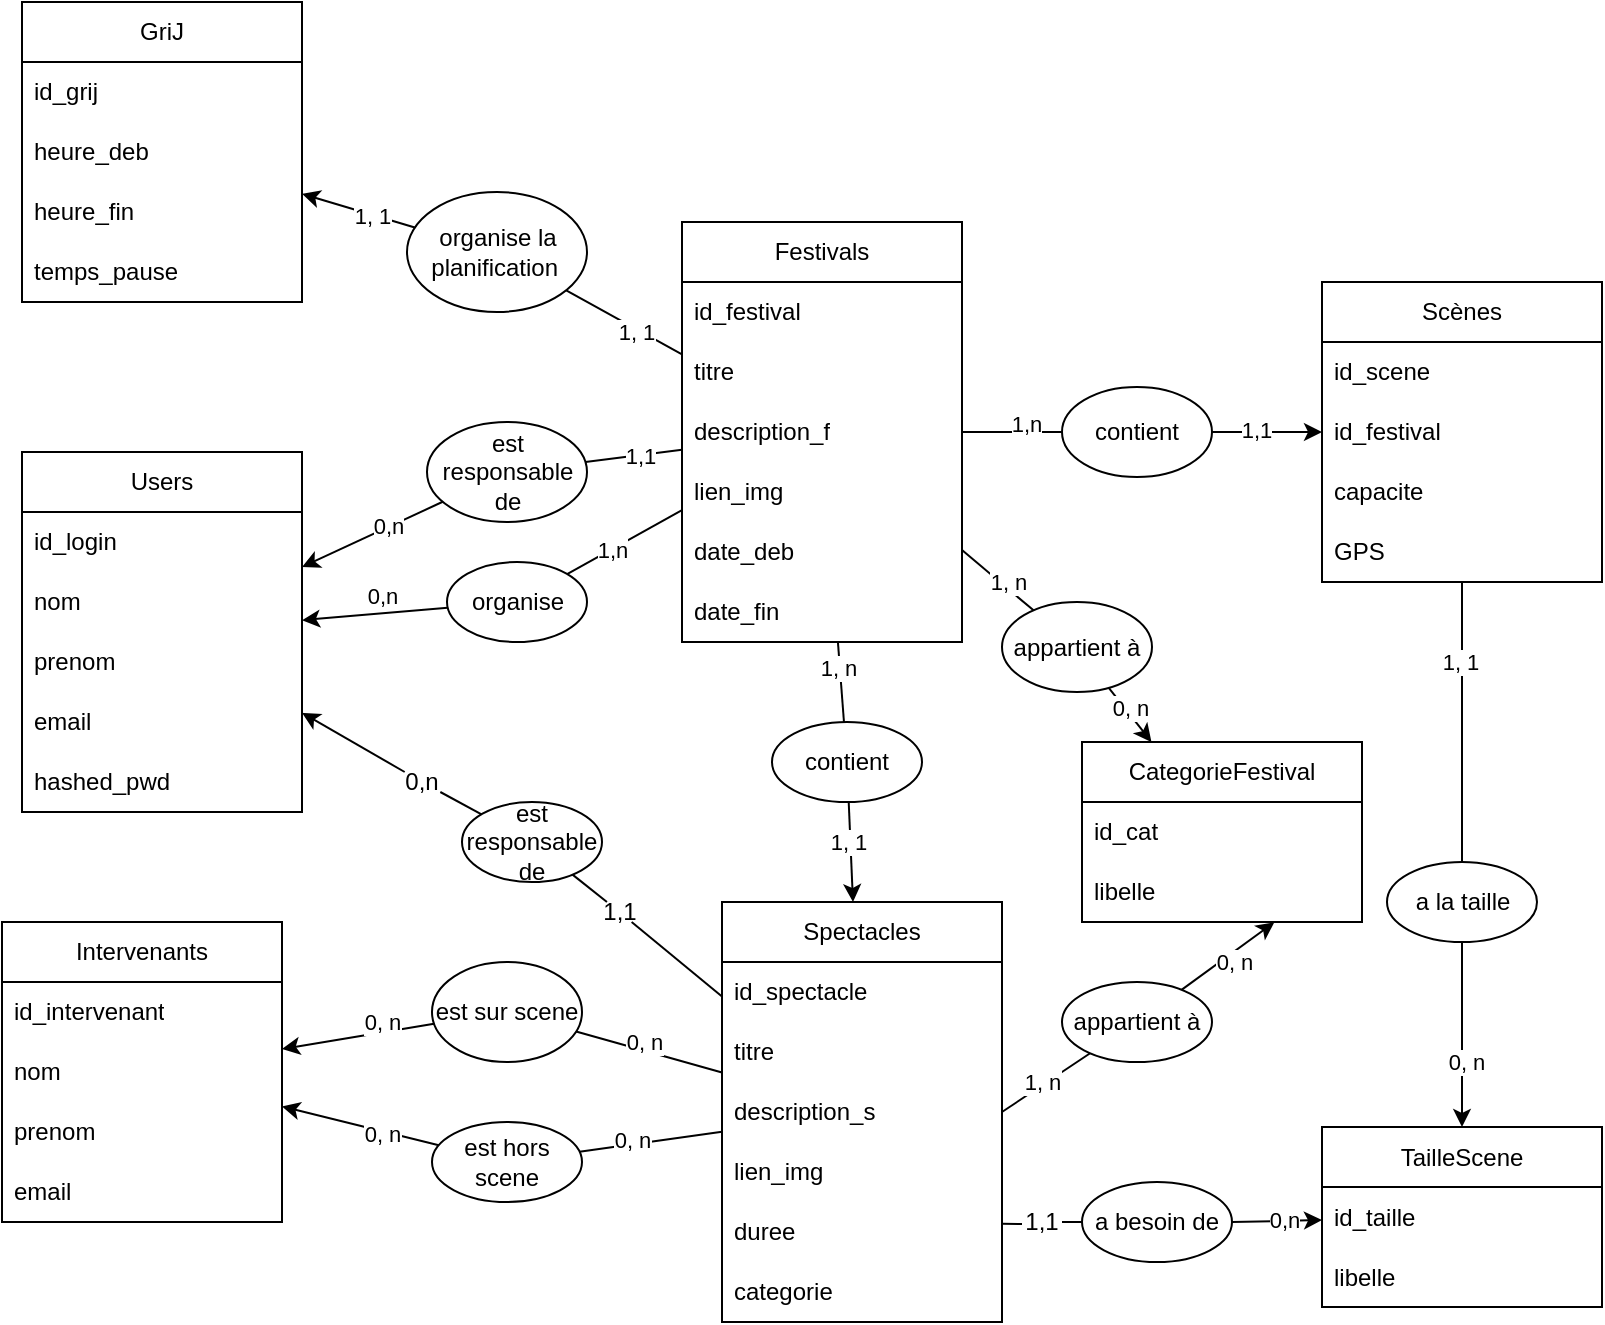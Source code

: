 <mxfile>
    <diagram id="PaHKiCaZsfR6Nqm8fPHF" name="Page-1">
        <mxGraphModel dx="1294" dy="552" grid="1" gridSize="10" guides="1" tooltips="1" connect="1" arrows="1" fold="1" page="1" pageScale="1" pageWidth="850" pageHeight="1100" math="0" shadow="0">
            <root>
                <mxCell id="0"/>
                <mxCell id="1" parent="0"/>
                <mxCell id="4" value="Users" style="swimlane;fontStyle=0;childLayout=stackLayout;horizontal=1;startSize=30;horizontalStack=0;resizeParent=1;resizeParentMax=0;resizeLast=0;collapsible=1;marginBottom=0;whiteSpace=wrap;html=1;" parent="1" vertex="1">
                    <mxGeometry x="50" y="265" width="140" height="180" as="geometry"/>
                </mxCell>
                <mxCell id="12" value="id_login" style="text;strokeColor=none;fillColor=none;align=left;verticalAlign=middle;spacingLeft=4;spacingRight=4;overflow=hidden;points=[[0,0.5],[1,0.5]];portConstraint=eastwest;rotatable=0;whiteSpace=wrap;html=1;" parent="4" vertex="1">
                    <mxGeometry y="30" width="140" height="30" as="geometry"/>
                </mxCell>
                <mxCell id="5" value="nom" style="text;strokeColor=none;fillColor=none;align=left;verticalAlign=middle;spacingLeft=4;spacingRight=4;overflow=hidden;points=[[0,0.5],[1,0.5]];portConstraint=eastwest;rotatable=0;whiteSpace=wrap;html=1;" parent="4" vertex="1">
                    <mxGeometry y="60" width="140" height="30" as="geometry"/>
                </mxCell>
                <mxCell id="6" value="prenom" style="text;strokeColor=none;fillColor=none;align=left;verticalAlign=middle;spacingLeft=4;spacingRight=4;overflow=hidden;points=[[0,0.5],[1,0.5]];portConstraint=eastwest;rotatable=0;whiteSpace=wrap;html=1;" parent="4" vertex="1">
                    <mxGeometry y="90" width="140" height="30" as="geometry"/>
                </mxCell>
                <mxCell id="7" value="email" style="text;strokeColor=none;fillColor=none;align=left;verticalAlign=middle;spacingLeft=4;spacingRight=4;overflow=hidden;points=[[0,0.5],[1,0.5]];portConstraint=eastwest;rotatable=0;whiteSpace=wrap;html=1;" parent="4" vertex="1">
                    <mxGeometry y="120" width="140" height="30" as="geometry"/>
                </mxCell>
                <mxCell id="13" value="hashed_pwd" style="text;strokeColor=none;fillColor=none;align=left;verticalAlign=middle;spacingLeft=4;spacingRight=4;overflow=hidden;points=[[0,0.5],[1,0.5]];portConstraint=eastwest;rotatable=0;whiteSpace=wrap;html=1;" parent="4" vertex="1">
                    <mxGeometry y="150" width="140" height="30" as="geometry"/>
                </mxCell>
                <mxCell id="8" value="Festivals" style="swimlane;fontStyle=0;childLayout=stackLayout;horizontal=1;startSize=30;horizontalStack=0;resizeParent=1;resizeParentMax=0;resizeLast=0;collapsible=1;marginBottom=0;whiteSpace=wrap;html=1;" parent="1" vertex="1">
                    <mxGeometry x="380" y="150" width="140" height="210" as="geometry"/>
                </mxCell>
                <mxCell id="43" value="id_festival" style="text;strokeColor=none;fillColor=none;align=left;verticalAlign=middle;spacingLeft=4;spacingRight=4;overflow=hidden;points=[[0,0.5],[1,0.5]];portConstraint=eastwest;rotatable=0;whiteSpace=wrap;html=1;" parent="8" vertex="1">
                    <mxGeometry y="30" width="140" height="30" as="geometry"/>
                </mxCell>
                <mxCell id="9" value="titre" style="text;strokeColor=none;fillColor=none;align=left;verticalAlign=middle;spacingLeft=4;spacingRight=4;overflow=hidden;points=[[0,0.5],[1,0.5]];portConstraint=eastwest;rotatable=0;whiteSpace=wrap;html=1;" parent="8" vertex="1">
                    <mxGeometry y="60" width="140" height="30" as="geometry"/>
                </mxCell>
                <mxCell id="10" value="description_f" style="text;strokeColor=none;fillColor=none;align=left;verticalAlign=middle;spacingLeft=4;spacingRight=4;overflow=hidden;points=[[0,0.5],[1,0.5]];portConstraint=eastwest;rotatable=0;whiteSpace=wrap;html=1;" parent="8" vertex="1">
                    <mxGeometry y="90" width="140" height="30" as="geometry"/>
                </mxCell>
                <mxCell id="11" value="lien_img" style="text;strokeColor=none;fillColor=none;align=left;verticalAlign=middle;spacingLeft=4;spacingRight=4;overflow=hidden;points=[[0,0.5],[1,0.5]];portConstraint=eastwest;rotatable=0;whiteSpace=wrap;html=1;" parent="8" vertex="1">
                    <mxGeometry y="120" width="140" height="30" as="geometry"/>
                </mxCell>
                <mxCell id="14" value="date_deb" style="text;strokeColor=none;fillColor=none;align=left;verticalAlign=middle;spacingLeft=4;spacingRight=4;overflow=hidden;points=[[0,0.5],[1,0.5]];portConstraint=eastwest;rotatable=0;whiteSpace=wrap;html=1;" parent="8" vertex="1">
                    <mxGeometry y="150" width="140" height="30" as="geometry"/>
                </mxCell>
                <mxCell id="15" value="date_fin" style="text;strokeColor=none;fillColor=none;align=left;verticalAlign=middle;spacingLeft=4;spacingRight=4;overflow=hidden;points=[[0,0.5],[1,0.5]];portConstraint=eastwest;rotatable=0;whiteSpace=wrap;html=1;" parent="8" vertex="1">
                    <mxGeometry y="180" width="140" height="30" as="geometry"/>
                </mxCell>
                <mxCell id="16" value="CategorieFestival" style="swimlane;fontStyle=0;childLayout=stackLayout;horizontal=1;startSize=30;horizontalStack=0;resizeParent=1;resizeParentMax=0;resizeLast=0;collapsible=1;marginBottom=0;whiteSpace=wrap;html=1;" parent="1" vertex="1">
                    <mxGeometry x="580" y="410" width="140" height="90" as="geometry"/>
                </mxCell>
                <mxCell id="80" value="id_cat" style="text;strokeColor=none;fillColor=none;align=left;verticalAlign=middle;spacingLeft=4;spacingRight=4;overflow=hidden;points=[[0,0.5],[1,0.5]];portConstraint=eastwest;rotatable=0;whiteSpace=wrap;html=1;" parent="16" vertex="1">
                    <mxGeometry y="30" width="140" height="30" as="geometry"/>
                </mxCell>
                <mxCell id="81" value="libelle" style="text;strokeColor=none;fillColor=none;align=left;verticalAlign=middle;spacingLeft=4;spacingRight=4;overflow=hidden;points=[[0,0.5],[1,0.5]];portConstraint=eastwest;rotatable=0;whiteSpace=wrap;html=1;" parent="16" vertex="1">
                    <mxGeometry y="60" width="140" height="30" as="geometry"/>
                </mxCell>
                <mxCell id="22" style="edgeStyle=none;html=1;startArrow=none;" parent="1" source="92" target="16" edge="1">
                    <mxGeometry relative="1" as="geometry"/>
                </mxCell>
                <mxCell id="120" value="0, n" style="edgeLabel;html=1;align=center;verticalAlign=middle;resizable=0;points=[];" parent="22" connectable="0" vertex="1">
                    <mxGeometry x="-0.155" y="2" relative="1" as="geometry">
                        <mxPoint as="offset"/>
                    </mxGeometry>
                </mxCell>
                <mxCell id="131" style="edgeStyle=none;html=1;startArrow=none;" parent="1" source="135" target="125" edge="1">
                    <mxGeometry relative="1" as="geometry"/>
                </mxCell>
                <mxCell id="142" value="0, n" style="edgeLabel;html=1;align=center;verticalAlign=middle;resizable=0;points=[];" parent="131" connectable="0" vertex="1">
                    <mxGeometry x="0.287" y="2" relative="1" as="geometry">
                        <mxPoint as="offset"/>
                    </mxGeometry>
                </mxCell>
                <mxCell id="25" value="Scènes" style="swimlane;fontStyle=0;childLayout=stackLayout;horizontal=1;startSize=30;horizontalStack=0;resizeParent=1;resizeParentMax=0;resizeLast=0;collapsible=1;marginBottom=0;whiteSpace=wrap;html=1;" parent="1" vertex="1">
                    <mxGeometry x="700" y="180" width="140" height="150" as="geometry"/>
                </mxCell>
                <mxCell id="26" value="id_scene" style="text;strokeColor=none;fillColor=none;align=left;verticalAlign=middle;spacingLeft=4;spacingRight=4;overflow=hidden;points=[[0,0.5],[1,0.5]];portConstraint=eastwest;rotatable=0;whiteSpace=wrap;html=1;" parent="25" vertex="1">
                    <mxGeometry y="30" width="140" height="30" as="geometry"/>
                </mxCell>
                <mxCell id="44" value="id_festival" style="text;strokeColor=none;fillColor=none;align=left;verticalAlign=middle;spacingLeft=4;spacingRight=4;overflow=hidden;points=[[0,0.5],[1,0.5]];portConstraint=eastwest;rotatable=0;whiteSpace=wrap;html=1;" parent="25" vertex="1">
                    <mxGeometry y="60" width="140" height="30" as="geometry"/>
                </mxCell>
                <mxCell id="46" value="capacite" style="text;strokeColor=none;fillColor=none;align=left;verticalAlign=middle;spacingLeft=4;spacingRight=4;overflow=hidden;points=[[0,0.5],[1,0.5]];portConstraint=eastwest;rotatable=0;whiteSpace=wrap;html=1;" parent="25" vertex="1">
                    <mxGeometry y="90" width="140" height="30" as="geometry"/>
                </mxCell>
                <mxCell id="47" value="GPS" style="text;strokeColor=none;fillColor=none;align=left;verticalAlign=middle;spacingLeft=4;spacingRight=4;overflow=hidden;points=[[0,0.5],[1,0.5]];portConstraint=eastwest;rotatable=0;whiteSpace=wrap;html=1;" parent="25" vertex="1">
                    <mxGeometry y="120" width="140" height="30" as="geometry"/>
                </mxCell>
                <mxCell id="31" style="edgeStyle=none;html=1;startArrow=none;" parent="1" source="89" target="25" edge="1">
                    <mxGeometry relative="1" as="geometry">
                        <mxPoint x="540" y="270" as="targetPoint"/>
                    </mxGeometry>
                </mxCell>
                <mxCell id="122" value="1,1" style="edgeLabel;html=1;align=center;verticalAlign=middle;resizable=0;points=[];" parent="31" connectable="0" vertex="1">
                    <mxGeometry x="0.157" y="1" relative="1" as="geometry">
                        <mxPoint x="-10" as="offset"/>
                    </mxGeometry>
                </mxCell>
                <mxCell id="33" value="Intervenants" style="swimlane;fontStyle=0;childLayout=stackLayout;horizontal=1;startSize=30;horizontalStack=0;resizeParent=1;resizeParentMax=0;resizeLast=0;collapsible=1;marginBottom=0;whiteSpace=wrap;html=1;" parent="1" vertex="1">
                    <mxGeometry x="40" y="500" width="140" height="150" as="geometry"/>
                </mxCell>
                <mxCell id="68" value="id_intervenant" style="text;strokeColor=none;fillColor=none;align=left;verticalAlign=middle;spacingLeft=4;spacingRight=4;overflow=hidden;points=[[0,0.5],[1,0.5]];portConstraint=eastwest;rotatable=0;whiteSpace=wrap;html=1;" parent="33" vertex="1">
                    <mxGeometry y="30" width="140" height="30" as="geometry"/>
                </mxCell>
                <mxCell id="58" value="nom" style="text;strokeColor=none;fillColor=none;align=left;verticalAlign=middle;spacingLeft=4;spacingRight=4;overflow=hidden;points=[[0,0.5],[1,0.5]];portConstraint=eastwest;rotatable=0;whiteSpace=wrap;html=1;" parent="33" vertex="1">
                    <mxGeometry y="60" width="140" height="30" as="geometry"/>
                </mxCell>
                <mxCell id="59" value="prenom" style="text;strokeColor=none;fillColor=none;align=left;verticalAlign=middle;spacingLeft=4;spacingRight=4;overflow=hidden;points=[[0,0.5],[1,0.5]];portConstraint=eastwest;rotatable=0;whiteSpace=wrap;html=1;" parent="33" vertex="1">
                    <mxGeometry y="90" width="140" height="30" as="geometry"/>
                </mxCell>
                <mxCell id="60" value="email" style="text;strokeColor=none;fillColor=none;align=left;verticalAlign=middle;spacingLeft=4;spacingRight=4;overflow=hidden;points=[[0,0.5],[1,0.5]];portConstraint=eastwest;rotatable=0;whiteSpace=wrap;html=1;" parent="33" vertex="1">
                    <mxGeometry y="120" width="140" height="30" as="geometry"/>
                </mxCell>
                <mxCell id="39" style="edgeStyle=none;html=1;startArrow=none;" parent="1" source="74" target="4" edge="1">
                    <mxGeometry relative="1" as="geometry">
                        <mxPoint x="252.692" y="213.658" as="sourcePoint"/>
                        <mxPoint x="180" y="196.35" as="targetPoint"/>
                    </mxGeometry>
                </mxCell>
                <mxCell id="85" value="0,n" style="edgeLabel;html=1;align=center;verticalAlign=middle;resizable=0;points=[];" parent="39" vertex="1" connectable="0">
                    <mxGeometry x="-0.368" y="-4" relative="1" as="geometry">
                        <mxPoint x="-10" y="-4" as="offset"/>
                    </mxGeometry>
                </mxCell>
                <mxCell id="97" style="edgeStyle=none;html=1;startArrow=none;" parent="1" source="105" target="33" edge="1">
                    <mxGeometry relative="1" as="geometry"/>
                </mxCell>
                <mxCell id="108" value="0, n" style="edgeLabel;html=1;align=center;verticalAlign=middle;resizable=0;points=[];" parent="97" vertex="1" connectable="0">
                    <mxGeometry x="-0.265" y="1" relative="1" as="geometry">
                        <mxPoint as="offset"/>
                    </mxGeometry>
                </mxCell>
                <mxCell id="98" style="edgeStyle=none;html=1;startArrow=none;" parent="1" source="100" target="33" edge="1">
                    <mxGeometry relative="1" as="geometry"/>
                </mxCell>
                <mxCell id="99" value="0, n" style="edgeLabel;html=1;align=center;verticalAlign=middle;resizable=0;points=[];" parent="98" vertex="1" connectable="0">
                    <mxGeometry x="0.215" relative="1" as="geometry">
                        <mxPoint x="20" y="-9" as="offset"/>
                    </mxGeometry>
                </mxCell>
                <mxCell id="62" value="GriJ" style="swimlane;fontStyle=0;childLayout=stackLayout;horizontal=1;startSize=30;horizontalStack=0;resizeParent=1;resizeParentMax=0;resizeLast=0;collapsible=1;marginBottom=0;whiteSpace=wrap;html=1;" parent="1" vertex="1">
                    <mxGeometry x="50" y="40" width="140" height="150" as="geometry"/>
                </mxCell>
                <mxCell id="67" value="id_grij" style="text;strokeColor=none;fillColor=none;align=left;verticalAlign=middle;spacingLeft=4;spacingRight=4;overflow=hidden;points=[[0,0.5],[1,0.5]];portConstraint=eastwest;rotatable=0;whiteSpace=wrap;html=1;" parent="62" vertex="1">
                    <mxGeometry y="30" width="140" height="30" as="geometry"/>
                </mxCell>
                <mxCell id="63" value="heure_deb" style="text;strokeColor=none;fillColor=none;align=left;verticalAlign=middle;spacingLeft=4;spacingRight=4;overflow=hidden;points=[[0,0.5],[1,0.5]];portConstraint=eastwest;rotatable=0;whiteSpace=wrap;html=1;" parent="62" vertex="1">
                    <mxGeometry y="60" width="140" height="30" as="geometry"/>
                </mxCell>
                <mxCell id="64" value="heure_fin" style="text;strokeColor=none;fillColor=none;align=left;verticalAlign=middle;spacingLeft=4;spacingRight=4;overflow=hidden;points=[[0,0.5],[1,0.5]];portConstraint=eastwest;rotatable=0;whiteSpace=wrap;html=1;" parent="62" vertex="1">
                    <mxGeometry y="90" width="140" height="30" as="geometry"/>
                </mxCell>
                <mxCell id="65" value="temps_pause" style="text;strokeColor=none;fillColor=none;align=left;verticalAlign=middle;spacingLeft=4;spacingRight=4;overflow=hidden;points=[[0,0.5],[1,0.5]];portConstraint=eastwest;rotatable=0;whiteSpace=wrap;html=1;" parent="62" vertex="1">
                    <mxGeometry y="120" width="140" height="30" as="geometry"/>
                </mxCell>
                <mxCell id="66" style="edgeStyle=none;html=1;startArrow=none;" parent="1" source="82" target="62" edge="1">
                    <mxGeometry relative="1" as="geometry"/>
                </mxCell>
                <mxCell id="110" value="1, 1" style="edgeLabel;html=1;align=center;verticalAlign=middle;resizable=0;points=[];" parent="66" connectable="0" vertex="1">
                    <mxGeometry x="-0.229" relative="1" as="geometry">
                        <mxPoint as="offset"/>
                    </mxGeometry>
                </mxCell>
                <mxCell id="69" style="edgeStyle=none;html=1;startArrow=none;" parent="1" source="86" target="48" edge="1">
                    <mxGeometry relative="1" as="geometry"/>
                </mxCell>
                <mxCell id="124" value="1, 1" style="edgeLabel;html=1;align=center;verticalAlign=middle;resizable=0;points=[];" parent="69" connectable="0" vertex="1">
                    <mxGeometry x="-0.492" y="1" relative="1" as="geometry">
                        <mxPoint x="-2" y="7" as="offset"/>
                    </mxGeometry>
                </mxCell>
                <mxCell id="70" style="edgeStyle=none;html=1;startArrow=none;" parent="1" source="71" target="4" edge="1">
                    <mxGeometry relative="1" as="geometry">
                        <mxPoint x="280" y="130.0" as="sourcePoint"/>
                        <mxPoint x="180" y="130.0" as="targetPoint"/>
                    </mxGeometry>
                </mxCell>
                <mxCell id="84" value="0,n" style="edgeLabel;html=1;align=center;verticalAlign=middle;resizable=0;points=[];" parent="70" vertex="1" connectable="0">
                    <mxGeometry x="-0.231" y="-1" relative="1" as="geometry">
                        <mxPoint as="offset"/>
                    </mxGeometry>
                </mxCell>
                <mxCell id="73" value="" style="edgeStyle=none;html=1;endArrow=none;" parent="1" source="8" target="71" edge="1">
                    <mxGeometry relative="1" as="geometry">
                        <mxPoint x="280" y="130.0" as="sourcePoint"/>
                        <mxPoint x="180" y="130.0" as="targetPoint"/>
                    </mxGeometry>
                </mxCell>
                <mxCell id="112" value="1,1" style="edgeLabel;html=1;align=center;verticalAlign=middle;resizable=0;points=[];" parent="73" connectable="0" vertex="1">
                    <mxGeometry x="-0.134" relative="1" as="geometry">
                        <mxPoint as="offset"/>
                    </mxGeometry>
                </mxCell>
                <mxCell id="75" value="" style="html=1;endArrow=none;" parent="1" source="8" target="74" edge="1">
                    <mxGeometry relative="1" as="geometry">
                        <mxPoint x="380" y="285" as="sourcePoint"/>
                        <mxPoint x="180" y="175" as="targetPoint"/>
                    </mxGeometry>
                </mxCell>
                <mxCell id="116" value="1,n" style="edgeLabel;html=1;align=center;verticalAlign=middle;resizable=0;points=[];" parent="75" connectable="0" vertex="1">
                    <mxGeometry x="0.238" relative="1" as="geometry">
                        <mxPoint as="offset"/>
                    </mxGeometry>
                </mxCell>
                <mxCell id="71" value="est responsable de" style="ellipse;whiteSpace=wrap;html=1;" parent="1" vertex="1">
                    <mxGeometry x="252.5" y="250" width="80" height="50" as="geometry"/>
                </mxCell>
                <mxCell id="83" value="" style="edgeStyle=none;html=1;endArrow=none;" parent="1" source="8" target="82" edge="1">
                    <mxGeometry relative="1" as="geometry">
                        <mxPoint x="380" y="345" as="sourcePoint"/>
                        <mxPoint x="180" y="410" as="targetPoint"/>
                    </mxGeometry>
                </mxCell>
                <mxCell id="111" value="1, 1" style="edgeLabel;html=1;align=center;verticalAlign=middle;resizable=0;points=[];" parent="83" connectable="0" vertex="1">
                    <mxGeometry x="-0.212" y="1" relative="1" as="geometry">
                        <mxPoint as="offset"/>
                    </mxGeometry>
                </mxCell>
                <mxCell id="74" value="organise" style="ellipse;whiteSpace=wrap;html=1;" parent="1" vertex="1">
                    <mxGeometry x="262.5" y="320" width="70" height="40" as="geometry"/>
                </mxCell>
                <mxCell id="87" value="" style="edgeStyle=none;html=1;endArrow=none;" parent="1" source="8" target="86" edge="1">
                    <mxGeometry relative="1" as="geometry">
                        <mxPoint x="459.24" y="391.11" as="sourcePoint"/>
                        <mxPoint x="485" y="480" as="targetPoint"/>
                    </mxGeometry>
                </mxCell>
                <mxCell id="123" value="1, n" style="edgeLabel;html=1;align=center;verticalAlign=middle;resizable=0;points=[];" parent="87" connectable="0" vertex="1">
                    <mxGeometry x="-0.414" y="-1" relative="1" as="geometry">
                        <mxPoint y="1" as="offset"/>
                    </mxGeometry>
                </mxCell>
                <mxCell id="82" value="organise la planification&amp;nbsp;" style="ellipse;whiteSpace=wrap;html=1;" parent="1" vertex="1">
                    <mxGeometry x="242.5" y="135" width="90" height="60" as="geometry"/>
                </mxCell>
                <mxCell id="90" value="" style="edgeStyle=none;html=1;endArrow=none;" parent="1" source="8" target="89" edge="1">
                    <mxGeometry relative="1" as="geometry">
                        <mxPoint x="700" y="325" as="targetPoint"/>
                        <mxPoint x="520" y="315" as="sourcePoint"/>
                    </mxGeometry>
                </mxCell>
                <mxCell id="121" value="1,n" style="edgeLabel;html=1;align=center;verticalAlign=middle;resizable=0;points=[];" parent="90" connectable="0" vertex="1">
                    <mxGeometry x="0.319" y="4" relative="1" as="geometry">
                        <mxPoint x="-1" as="offset"/>
                    </mxGeometry>
                </mxCell>
                <mxCell id="86" value="contient" style="ellipse;whiteSpace=wrap;html=1;" parent="1" vertex="1">
                    <mxGeometry x="425" y="400" width="75" height="40" as="geometry"/>
                </mxCell>
                <mxCell id="93" value="" style="edgeStyle=none;html=1;endArrow=none;" parent="1" source="8" target="92" edge="1">
                    <mxGeometry relative="1" as="geometry">
                        <mxPoint x="520" y="225" as="sourcePoint"/>
                        <mxPoint x="700" y="62.5" as="targetPoint"/>
                    </mxGeometry>
                </mxCell>
                <mxCell id="119" value="1, n" style="edgeLabel;html=1;align=center;verticalAlign=middle;resizable=0;points=[];" parent="93" connectable="0" vertex="1">
                    <mxGeometry x="0.186" y="2" relative="1" as="geometry">
                        <mxPoint as="offset"/>
                    </mxGeometry>
                </mxCell>
                <mxCell id="89" value="contient" style="ellipse;whiteSpace=wrap;html=1;" parent="1" vertex="1">
                    <mxGeometry x="570" y="232.5" width="75" height="45" as="geometry"/>
                </mxCell>
                <mxCell id="101" value="" style="edgeStyle=none;html=1;endArrow=none;" parent="1" source="48" target="100" edge="1">
                    <mxGeometry relative="1" as="geometry">
                        <mxPoint x="400" y="603.194" as="sourcePoint"/>
                        <mxPoint x="180" y="581.806" as="targetPoint"/>
                    </mxGeometry>
                </mxCell>
                <mxCell id="117" value="0, n" style="edgeLabel;html=1;align=center;verticalAlign=middle;resizable=0;points=[];" parent="101" connectable="0" vertex="1">
                    <mxGeometry x="0.292" y="-1" relative="1" as="geometry">
                        <mxPoint x="8" y="-1" as="offset"/>
                    </mxGeometry>
                </mxCell>
                <mxCell id="92" value="appartient à" style="ellipse;whiteSpace=wrap;html=1;" parent="1" vertex="1">
                    <mxGeometry x="540" y="340" width="75" height="45" as="geometry"/>
                </mxCell>
                <mxCell id="106" value="" style="edgeStyle=none;html=1;endArrow=none;" parent="1" source="48" target="105" edge="1">
                    <mxGeometry relative="1" as="geometry">
                        <mxPoint x="400" y="603.194" as="sourcePoint"/>
                        <mxPoint x="180" y="581.806" as="targetPoint"/>
                    </mxGeometry>
                </mxCell>
                <mxCell id="118" value="0, n" style="edgeLabel;html=1;align=center;verticalAlign=middle;resizable=0;points=[];" parent="106" connectable="0" vertex="1">
                    <mxGeometry x="0.258" y="-2" relative="1" as="geometry">
                        <mxPoint as="offset"/>
                    </mxGeometry>
                </mxCell>
                <mxCell id="100" value="est sur scene" style="ellipse;whiteSpace=wrap;html=1;" parent="1" vertex="1">
                    <mxGeometry x="255" y="520" width="75" height="50" as="geometry"/>
                </mxCell>
                <mxCell id="125" value="TailleScene" style="swimlane;fontStyle=0;childLayout=stackLayout;horizontal=1;startSize=30;horizontalStack=0;resizeParent=1;resizeParentMax=0;resizeLast=0;collapsible=1;marginBottom=0;whiteSpace=wrap;html=1;" parent="1" vertex="1">
                    <mxGeometry x="700" y="602.5" width="140" height="90" as="geometry"/>
                </mxCell>
                <mxCell id="126" value="id_taille" style="text;strokeColor=none;fillColor=none;align=left;verticalAlign=middle;spacingLeft=4;spacingRight=4;overflow=hidden;points=[[0,0.5],[1,0.5]];portConstraint=eastwest;rotatable=0;whiteSpace=wrap;html=1;" parent="125" vertex="1">
                    <mxGeometry y="30" width="140" height="30" as="geometry"/>
                </mxCell>
                <mxCell id="128" value="libelle" style="text;strokeColor=none;fillColor=none;align=left;verticalAlign=middle;spacingLeft=4;spacingRight=4;overflow=hidden;points=[[0,0.5],[1,0.5]];portConstraint=eastwest;rotatable=0;whiteSpace=wrap;html=1;" parent="125" vertex="1">
                    <mxGeometry y="60" width="140" height="30" as="geometry"/>
                </mxCell>
                <mxCell id="105" value="est hors scene" style="ellipse;whiteSpace=wrap;html=1;" parent="1" vertex="1">
                    <mxGeometry x="255" y="600" width="75" height="40" as="geometry"/>
                </mxCell>
                <mxCell id="143" style="edgeStyle=none;html=1;startArrow=none;" parent="1" source="146" target="4" edge="1">
                    <mxGeometry relative="1" as="geometry"/>
                </mxCell>
                <mxCell id="48" value="Spectacles" style="swimlane;fontStyle=0;childLayout=stackLayout;horizontal=1;startSize=30;horizontalStack=0;resizeParent=1;resizeParentMax=0;resizeLast=0;collapsible=1;marginBottom=0;whiteSpace=wrap;html=1;" parent="1" vertex="1">
                    <mxGeometry x="400" y="490" width="140" height="210" as="geometry"/>
                </mxCell>
                <mxCell id="49" value="id_spectacle" style="text;strokeColor=none;fillColor=none;align=left;verticalAlign=middle;spacingLeft=4;spacingRight=4;overflow=hidden;points=[[0,0.5],[1,0.5]];portConstraint=eastwest;rotatable=0;whiteSpace=wrap;html=1;" parent="48" vertex="1">
                    <mxGeometry y="30" width="140" height="30" as="geometry"/>
                </mxCell>
                <mxCell id="50" value="titre" style="text;strokeColor=none;fillColor=none;align=left;verticalAlign=middle;spacingLeft=4;spacingRight=4;overflow=hidden;points=[[0,0.5],[1,0.5]];portConstraint=eastwest;rotatable=0;whiteSpace=wrap;html=1;" parent="48" vertex="1">
                    <mxGeometry y="60" width="140" height="30" as="geometry"/>
                </mxCell>
                <mxCell id="51" value="description_s" style="text;strokeColor=none;fillColor=none;align=left;verticalAlign=middle;spacingLeft=4;spacingRight=4;overflow=hidden;points=[[0,0.5],[1,0.5]];portConstraint=eastwest;rotatable=0;whiteSpace=wrap;html=1;" parent="48" vertex="1">
                    <mxGeometry y="90" width="140" height="30" as="geometry"/>
                </mxCell>
                <mxCell id="52" value="lien_img" style="text;strokeColor=none;fillColor=none;align=left;verticalAlign=middle;spacingLeft=4;spacingRight=4;overflow=hidden;points=[[0,0.5],[1,0.5]];portConstraint=eastwest;rotatable=0;whiteSpace=wrap;html=1;" parent="48" vertex="1">
                    <mxGeometry y="120" width="140" height="30" as="geometry"/>
                </mxCell>
                <mxCell id="53" value="duree" style="text;strokeColor=none;fillColor=none;align=left;verticalAlign=middle;spacingLeft=4;spacingRight=4;overflow=hidden;points=[[0,0.5],[1,0.5]];portConstraint=eastwest;rotatable=0;whiteSpace=wrap;html=1;" parent="48" vertex="1">
                    <mxGeometry y="150" width="140" height="30" as="geometry"/>
                </mxCell>
                <mxCell id="54" value="categorie" style="text;strokeColor=none;fillColor=none;align=left;verticalAlign=middle;spacingLeft=4;spacingRight=4;overflow=hidden;points=[[0,0.5],[1,0.5]];portConstraint=eastwest;rotatable=0;whiteSpace=wrap;html=1;" parent="48" vertex="1">
                    <mxGeometry y="180" width="140" height="30" as="geometry"/>
                </mxCell>
                <mxCell id="134" style="edgeStyle=none;html=1;exitX=1;exitY=0.5;exitDx=0;exitDy=0;" parent="1" source="132" target="125" edge="1">
                    <mxGeometry relative="1" as="geometry">
                        <mxPoint x="680" y="580" as="targetPoint"/>
                    </mxGeometry>
                </mxCell>
                <mxCell id="140" value="0,n" style="edgeLabel;html=1;align=center;verticalAlign=middle;resizable=0;points=[];" parent="134" connectable="0" vertex="1">
                    <mxGeometry x="0.124" y="1" relative="1" as="geometry">
                        <mxPoint as="offset"/>
                    </mxGeometry>
                </mxCell>
                <mxCell id="133" value="" style="edgeStyle=none;html=1;endArrow=none;startArrow=none;" parent="1" source="137" target="132" edge="1">
                    <mxGeometry relative="1" as="geometry">
                        <mxPoint x="540" y="610" as="sourcePoint"/>
                        <mxPoint x="700" y="610" as="targetPoint"/>
                    </mxGeometry>
                </mxCell>
                <mxCell id="136" value="" style="edgeStyle=none;html=1;endArrow=none;" parent="1" source="25" target="135" edge="1">
                    <mxGeometry relative="1" as="geometry">
                        <mxPoint x="770" y="430" as="sourcePoint"/>
                        <mxPoint x="770" y="565" as="targetPoint"/>
                    </mxGeometry>
                </mxCell>
                <mxCell id="139" value="1, 1" style="edgeLabel;html=1;align=center;verticalAlign=middle;resizable=0;points=[];" parent="136" connectable="0" vertex="1">
                    <mxGeometry x="-0.436" y="-1" relative="1" as="geometry">
                        <mxPoint as="offset"/>
                    </mxGeometry>
                </mxCell>
                <mxCell id="132" value="a besoin de" style="ellipse;whiteSpace=wrap;html=1;" parent="1" vertex="1">
                    <mxGeometry x="580" y="630" width="75" height="40" as="geometry"/>
                </mxCell>
                <mxCell id="135" value="a la taille" style="ellipse;whiteSpace=wrap;html=1;" parent="1" vertex="1">
                    <mxGeometry x="732.5" y="470" width="75" height="40" as="geometry"/>
                </mxCell>
                <mxCell id="137" value="1,1" style="text;strokeColor=none;align=center;fillColor=none;html=1;verticalAlign=middle;whiteSpace=wrap;rounded=0;" parent="1" vertex="1">
                    <mxGeometry x="550" y="642.5" width="20" height="15" as="geometry"/>
                </mxCell>
                <mxCell id="138" value="" style="edgeStyle=none;html=1;endArrow=none;exitX=1;exitY=0.363;exitDx=0;exitDy=0;exitPerimeter=0;" parent="1" source="53" edge="1">
                    <mxGeometry relative="1" as="geometry">
                        <mxPoint x="540" y="610" as="sourcePoint"/>
                        <mxPoint x="550" y="651" as="targetPoint"/>
                    </mxGeometry>
                </mxCell>
                <mxCell id="145" value="" style="edgeStyle=none;html=1;endArrow=none;startArrow=none;" parent="1" source="148" target="144" edge="1">
                    <mxGeometry relative="1" as="geometry">
                        <mxPoint x="400" y="547" as="sourcePoint"/>
                        <mxPoint x="190" y="403.0" as="targetPoint"/>
                    </mxGeometry>
                </mxCell>
                <mxCell id="144" value="est responsable de" style="ellipse;whiteSpace=wrap;html=1;" parent="1" vertex="1">
                    <mxGeometry x="270" y="440" width="70" height="40" as="geometry"/>
                </mxCell>
                <mxCell id="147" value="" style="edgeStyle=none;html=1;startArrow=none;endArrow=none;" parent="1" source="144" target="146" edge="1">
                    <mxGeometry relative="1" as="geometry">
                        <mxPoint x="280.181" y="445.898" as="sourcePoint"/>
                        <mxPoint x="190" y="394.73" as="targetPoint"/>
                    </mxGeometry>
                </mxCell>
                <mxCell id="146" value="0,n" style="text;strokeColor=none;align=center;fillColor=none;html=1;verticalAlign=middle;whiteSpace=wrap;rounded=0;" parent="1" vertex="1">
                    <mxGeometry x="240" y="425" width="20" height="10" as="geometry"/>
                </mxCell>
                <mxCell id="149" value="" style="edgeStyle=none;html=1;endArrow=none;" parent="1" source="48" target="148" edge="1">
                    <mxGeometry relative="1" as="geometry">
                        <mxPoint x="400" y="537.746" as="sourcePoint"/>
                        <mxPoint x="325.009" y="476.409" as="targetPoint"/>
                    </mxGeometry>
                </mxCell>
                <mxCell id="148" value="1,1" style="text;strokeColor=none;align=center;fillColor=none;html=1;verticalAlign=middle;whiteSpace=wrap;rounded=0;" parent="1" vertex="1">
                    <mxGeometry x="340" y="490" width="17.5" height="10" as="geometry"/>
                </mxCell>
                <mxCell id="153" style="edgeStyle=none;html=1;startArrow=none;entryX=0.687;entryY=1.004;entryDx=0;entryDy=0;entryPerimeter=0;" edge="1" parent="1" source="151" target="81">
                    <mxGeometry relative="1" as="geometry"/>
                </mxCell>
                <mxCell id="156" value="0, n" style="edgeLabel;html=1;align=center;verticalAlign=middle;resizable=0;points=[];" vertex="1" connectable="0" parent="153">
                    <mxGeometry x="-0.259" y="1" relative="1" as="geometry">
                        <mxPoint x="9" y="-1" as="offset"/>
                    </mxGeometry>
                </mxCell>
                <mxCell id="154" value="" style="edgeStyle=none;html=1;exitX=1;exitY=0.5;exitDx=0;exitDy=0;endArrow=none;" edge="1" parent="1" source="51" target="151">
                    <mxGeometry relative="1" as="geometry">
                        <mxPoint x="540" y="595" as="sourcePoint"/>
                        <mxPoint x="635.02" y="501.41" as="targetPoint"/>
                    </mxGeometry>
                </mxCell>
                <mxCell id="155" value="1, n" style="edgeLabel;html=1;align=center;verticalAlign=middle;resizable=0;points=[];" vertex="1" connectable="0" parent="154">
                    <mxGeometry x="-0.489" y="1" relative="1" as="geometry">
                        <mxPoint x="9" y="-7" as="offset"/>
                    </mxGeometry>
                </mxCell>
                <mxCell id="151" value="appartient à" style="ellipse;whiteSpace=wrap;html=1;" vertex="1" parent="1">
                    <mxGeometry x="570" y="530" width="75" height="40" as="geometry"/>
                </mxCell>
            </root>
        </mxGraphModel>
    </diagram>
</mxfile>